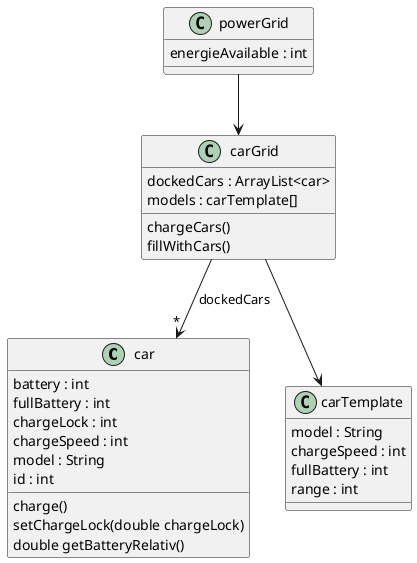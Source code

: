 @startuml

class "car" {
  battery : int
  fullBattery : int
  chargeLock : int
  chargeSpeed : int
  model : String
  id : int
  charge()
  setChargeLock(double chargeLock)
  double getBatteryRelativ()
}

class "carGrid" {
  dockedCars : ArrayList<car>
  models : carTemplate[]
  chargeCars()
  fillWithCars()
}

class "carTemplate" {
  model : String
  chargeSpeed : int
  fullBattery : int
  range : int
}

class "powerGrid" {
  energieAvailable : int
}

"carGrid" --> "*" "car" : dockedCars
"powerGrid" --> "carGrid"
"carGrid" --> "carTemplate"

@enduml
